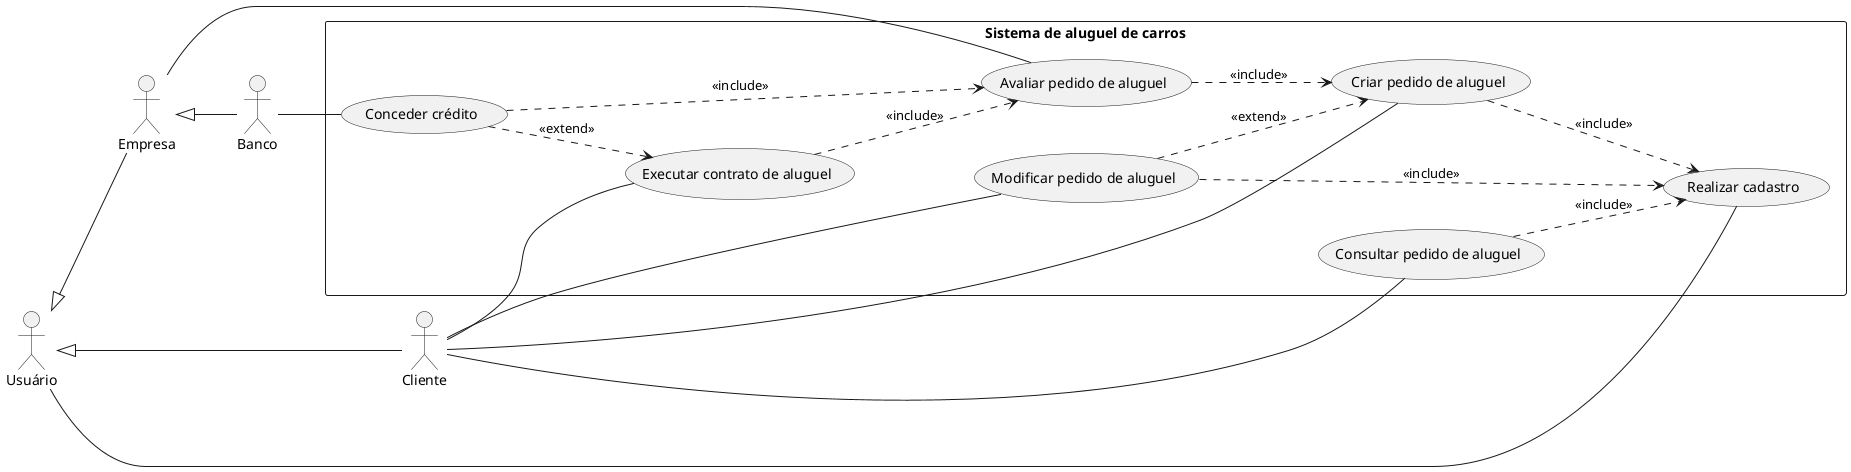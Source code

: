 @startuml Diagrama de Casos de Uso
left to right direction

actor "Usuário" as usuario
actor "Cliente" as cliente
actor "Empresa" as empresa
actor "Banco" as banco

rectangle "Sistema de aluguel de carros" {
    usecase "Realizar cadastro" as uc_cadastro
    usecase "Criar pedido de aluguel" as uc_criar_pedido
    usecase "Modificar pedido de aluguel" as uc_modificar_pedido
    usecase "Consultar pedido de aluguel" as uc_consultar_pedido
    usecase "Avaliar pedido de aluguel" as uc_avaliar_pedido
    usecase "Executar contrato de aluguel" as uc_executar_contrato
    usecase "Conceder crédito" as uc_conceder_credito
}

usuario <|-- cliente
usuario <|-- empresa
empresa <|-- banco

usuario -- uc_cadastro

cliente -- uc_criar_pedido
cliente -- uc_modificar_pedido
cliente -- uc_consultar_pedido
cliente -- uc_executar_contrato

empresa -- uc_avaliar_pedido

banco -- uc_conceder_credito

uc_executar_contrato ..> uc_avaliar_pedido : "<<include>>"
uc_avaliar_pedido ..> uc_criar_pedido : "<<include>>"
uc_conceder_credito ..> uc_avaliar_pedido : "<<include>>"
uc_modificar_pedido ..> uc_cadastro : "<<include>>"
uc_consultar_pedido ..> uc_cadastro : "<<include>>"
uc_criar_pedido ..> uc_cadastro : "<<include>>"

uc_modificar_pedido ..> uc_criar_pedido : "<<extend>>"
uc_conceder_credito ..> uc_executar_contrato : "<<extend>>"
@enduml